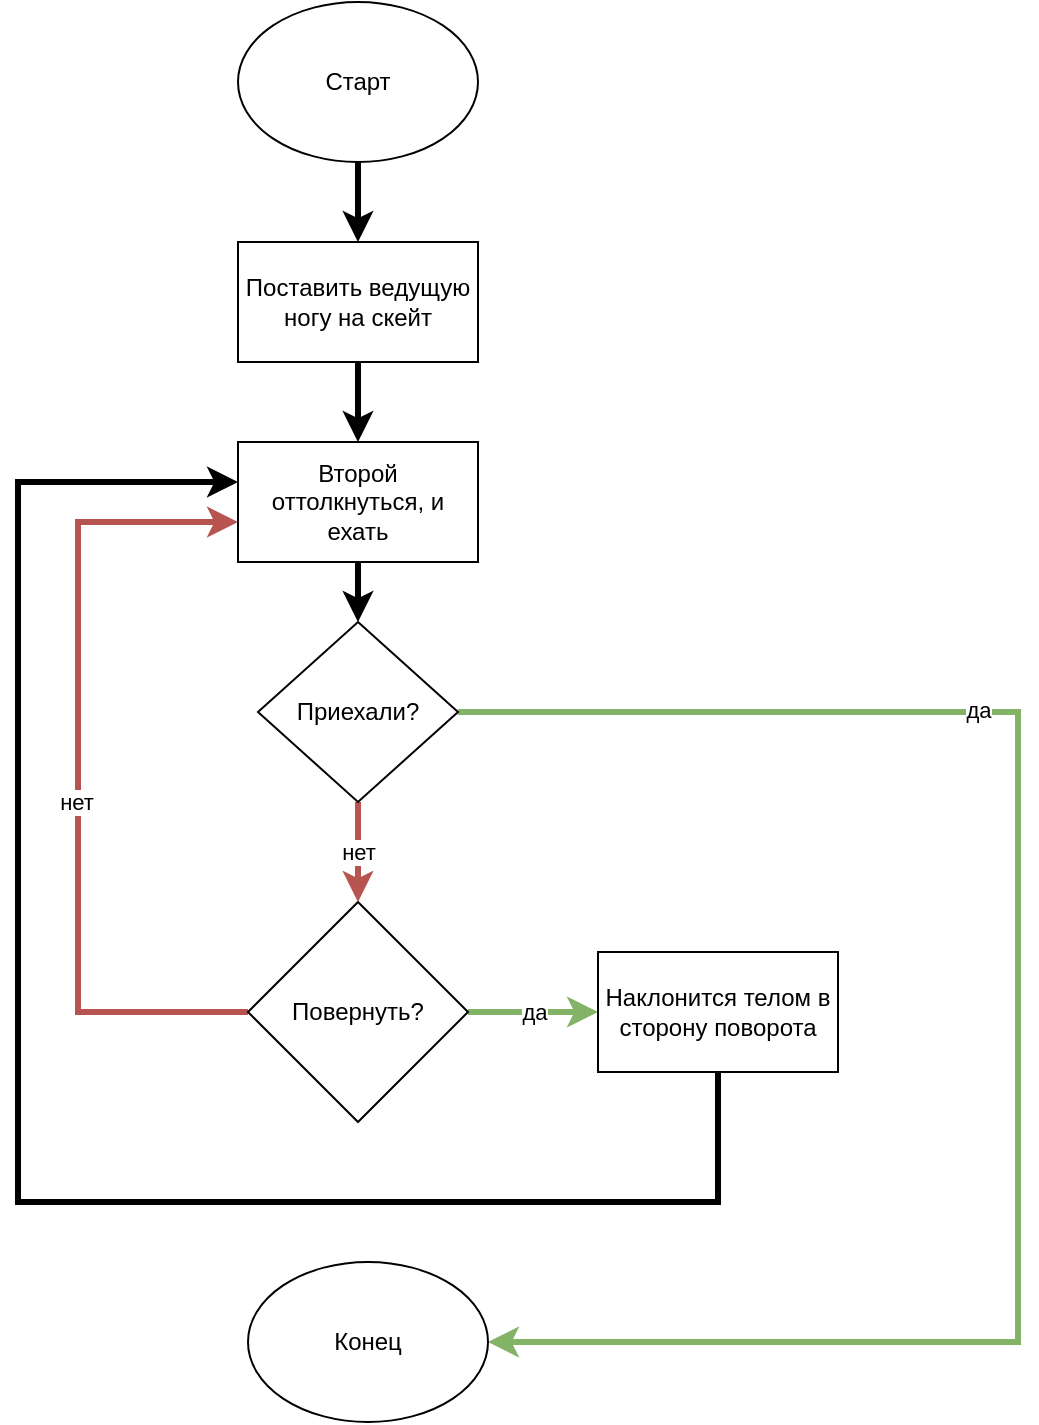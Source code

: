 <mxfile version="20.0.3" type="device"><diagram id="PZBvf8A_SWKcAdQDqVXd" name="Page-1"><mxGraphModel dx="868" dy="460" grid="1" gridSize="10" guides="1" tooltips="1" connect="1" arrows="1" fold="1" page="1" pageScale="1" pageWidth="827" pageHeight="1169" math="0" shadow="0"><root><mxCell id="0"/><mxCell id="1" parent="0"/><mxCell id="npUK1AHQq3Yru93xGR7y-10" value="" style="edgeStyle=orthogonalEdgeStyle;rounded=0;orthogonalLoop=1;jettySize=auto;html=1;strokeWidth=3;" edge="1" parent="1" source="npUK1AHQq3Yru93xGR7y-1" target="npUK1AHQq3Yru93xGR7y-9"><mxGeometry relative="1" as="geometry"/></mxCell><mxCell id="npUK1AHQq3Yru93xGR7y-1" value="Старт" style="ellipse;whiteSpace=wrap;html=1;" vertex="1" parent="1"><mxGeometry x="280" y="40" width="120" height="80" as="geometry"/></mxCell><mxCell id="npUK1AHQq3Yru93xGR7y-24" value="" style="edgeStyle=orthogonalEdgeStyle;rounded=0;orthogonalLoop=1;jettySize=auto;html=1;strokeWidth=3;entryX=0.5;entryY=0;entryDx=0;entryDy=0;" edge="1" parent="1" source="npUK1AHQq3Yru93xGR7y-9" target="npUK1AHQq3Yru93xGR7y-11"><mxGeometry relative="1" as="geometry"><mxPoint x="340" y="260" as="targetPoint"/></mxGeometry></mxCell><mxCell id="npUK1AHQq3Yru93xGR7y-9" value="Поставить ведущую ногу на скейт" style="whiteSpace=wrap;html=1;" vertex="1" parent="1"><mxGeometry x="280" y="160" width="120" height="60" as="geometry"/></mxCell><mxCell id="npUK1AHQq3Yru93xGR7y-26" value="" style="edgeStyle=orthogonalEdgeStyle;rounded=0;orthogonalLoop=1;jettySize=auto;html=1;strokeWidth=3;" edge="1" parent="1" source="npUK1AHQq3Yru93xGR7y-11" target="npUK1AHQq3Yru93xGR7y-25"><mxGeometry relative="1" as="geometry"/></mxCell><mxCell id="npUK1AHQq3Yru93xGR7y-11" value="Второй оттолкнуться, и ехать" style="whiteSpace=wrap;html=1;" vertex="1" parent="1"><mxGeometry x="280" y="260" width="120" height="60" as="geometry"/></mxCell><mxCell id="npUK1AHQq3Yru93xGR7y-20" value="да" style="edgeStyle=orthogonalEdgeStyle;rounded=0;orthogonalLoop=1;jettySize=auto;html=1;strokeWidth=3;fillColor=#d5e8d4;strokeColor=#82b366;" edge="1" parent="1" source="npUK1AHQq3Yru93xGR7y-16" target="npUK1AHQq3Yru93xGR7y-19"><mxGeometry relative="1" as="geometry"/></mxCell><mxCell id="npUK1AHQq3Yru93xGR7y-34" style="edgeStyle=orthogonalEdgeStyle;rounded=0;orthogonalLoop=1;jettySize=auto;html=1;strokeWidth=3;fillColor=#f8cecc;strokeColor=#b85450;entryX=0;entryY=0.667;entryDx=0;entryDy=0;entryPerimeter=0;" edge="1" parent="1" source="npUK1AHQq3Yru93xGR7y-16" target="npUK1AHQq3Yru93xGR7y-11"><mxGeometry relative="1" as="geometry"><mxPoint x="270" y="290" as="targetPoint"/><Array as="points"><mxPoint x="200" y="545"/><mxPoint x="200" y="300"/></Array></mxGeometry></mxCell><mxCell id="npUK1AHQq3Yru93xGR7y-35" value="нет" style="edgeLabel;html=1;align=center;verticalAlign=middle;resizable=0;points=[];" vertex="1" connectable="0" parent="npUK1AHQq3Yru93xGR7y-34"><mxGeometry x="-0.073" y="1" relative="1" as="geometry"><mxPoint as="offset"/></mxGeometry></mxCell><mxCell id="npUK1AHQq3Yru93xGR7y-16" value="Повернуть?" style="rhombus;whiteSpace=wrap;html=1;strokeWidth=1;" vertex="1" parent="1"><mxGeometry x="285" y="490" width="110" height="110" as="geometry"/></mxCell><mxCell id="npUK1AHQq3Yru93xGR7y-32" style="edgeStyle=orthogonalEdgeStyle;rounded=0;orthogonalLoop=1;jettySize=auto;html=1;strokeWidth=3;" edge="1" parent="1" source="npUK1AHQq3Yru93xGR7y-19" target="npUK1AHQq3Yru93xGR7y-11"><mxGeometry relative="1" as="geometry"><mxPoint x="270" y="280" as="targetPoint"/><Array as="points"><mxPoint x="520" y="640"/><mxPoint x="170" y="640"/><mxPoint x="170" y="280"/></Array></mxGeometry></mxCell><mxCell id="npUK1AHQq3Yru93xGR7y-19" value="Наклонится телом в сторону поворота" style="whiteSpace=wrap;html=1;strokeWidth=1;" vertex="1" parent="1"><mxGeometry x="460" y="515" width="120" height="60" as="geometry"/></mxCell><mxCell id="npUK1AHQq3Yru93xGR7y-27" value="нет" style="edgeStyle=orthogonalEdgeStyle;rounded=0;orthogonalLoop=1;jettySize=auto;html=1;strokeWidth=3;fillColor=#f8cecc;strokeColor=#b85450;" edge="1" parent="1" source="npUK1AHQq3Yru93xGR7y-25" target="npUK1AHQq3Yru93xGR7y-16"><mxGeometry relative="1" as="geometry"/></mxCell><mxCell id="npUK1AHQq3Yru93xGR7y-29" style="edgeStyle=orthogonalEdgeStyle;rounded=0;orthogonalLoop=1;jettySize=auto;html=1;entryX=1;entryY=0.5;entryDx=0;entryDy=0;strokeWidth=3;fillColor=#d5e8d4;strokeColor=#82b366;" edge="1" parent="1" source="npUK1AHQq3Yru93xGR7y-25" target="npUK1AHQq3Yru93xGR7y-28"><mxGeometry relative="1" as="geometry"><Array as="points"><mxPoint x="670" y="395"/><mxPoint x="670" y="710"/></Array></mxGeometry></mxCell><mxCell id="npUK1AHQq3Yru93xGR7y-30" value="да" style="edgeLabel;html=1;align=center;verticalAlign=middle;resizable=0;points=[];" vertex="1" connectable="0" parent="npUK1AHQq3Yru93xGR7y-29"><mxGeometry x="-0.395" y="1" relative="1" as="geometry"><mxPoint as="offset"/></mxGeometry></mxCell><mxCell id="npUK1AHQq3Yru93xGR7y-25" value="Приехали?" style="rhombus;whiteSpace=wrap;html=1;strokeWidth=1;" vertex="1" parent="1"><mxGeometry x="290" y="350" width="100" height="90" as="geometry"/></mxCell><mxCell id="npUK1AHQq3Yru93xGR7y-28" value="Конец" style="ellipse;whiteSpace=wrap;html=1;strokeWidth=1;" vertex="1" parent="1"><mxGeometry x="285" y="670" width="120" height="80" as="geometry"/></mxCell></root></mxGraphModel></diagram></mxfile>